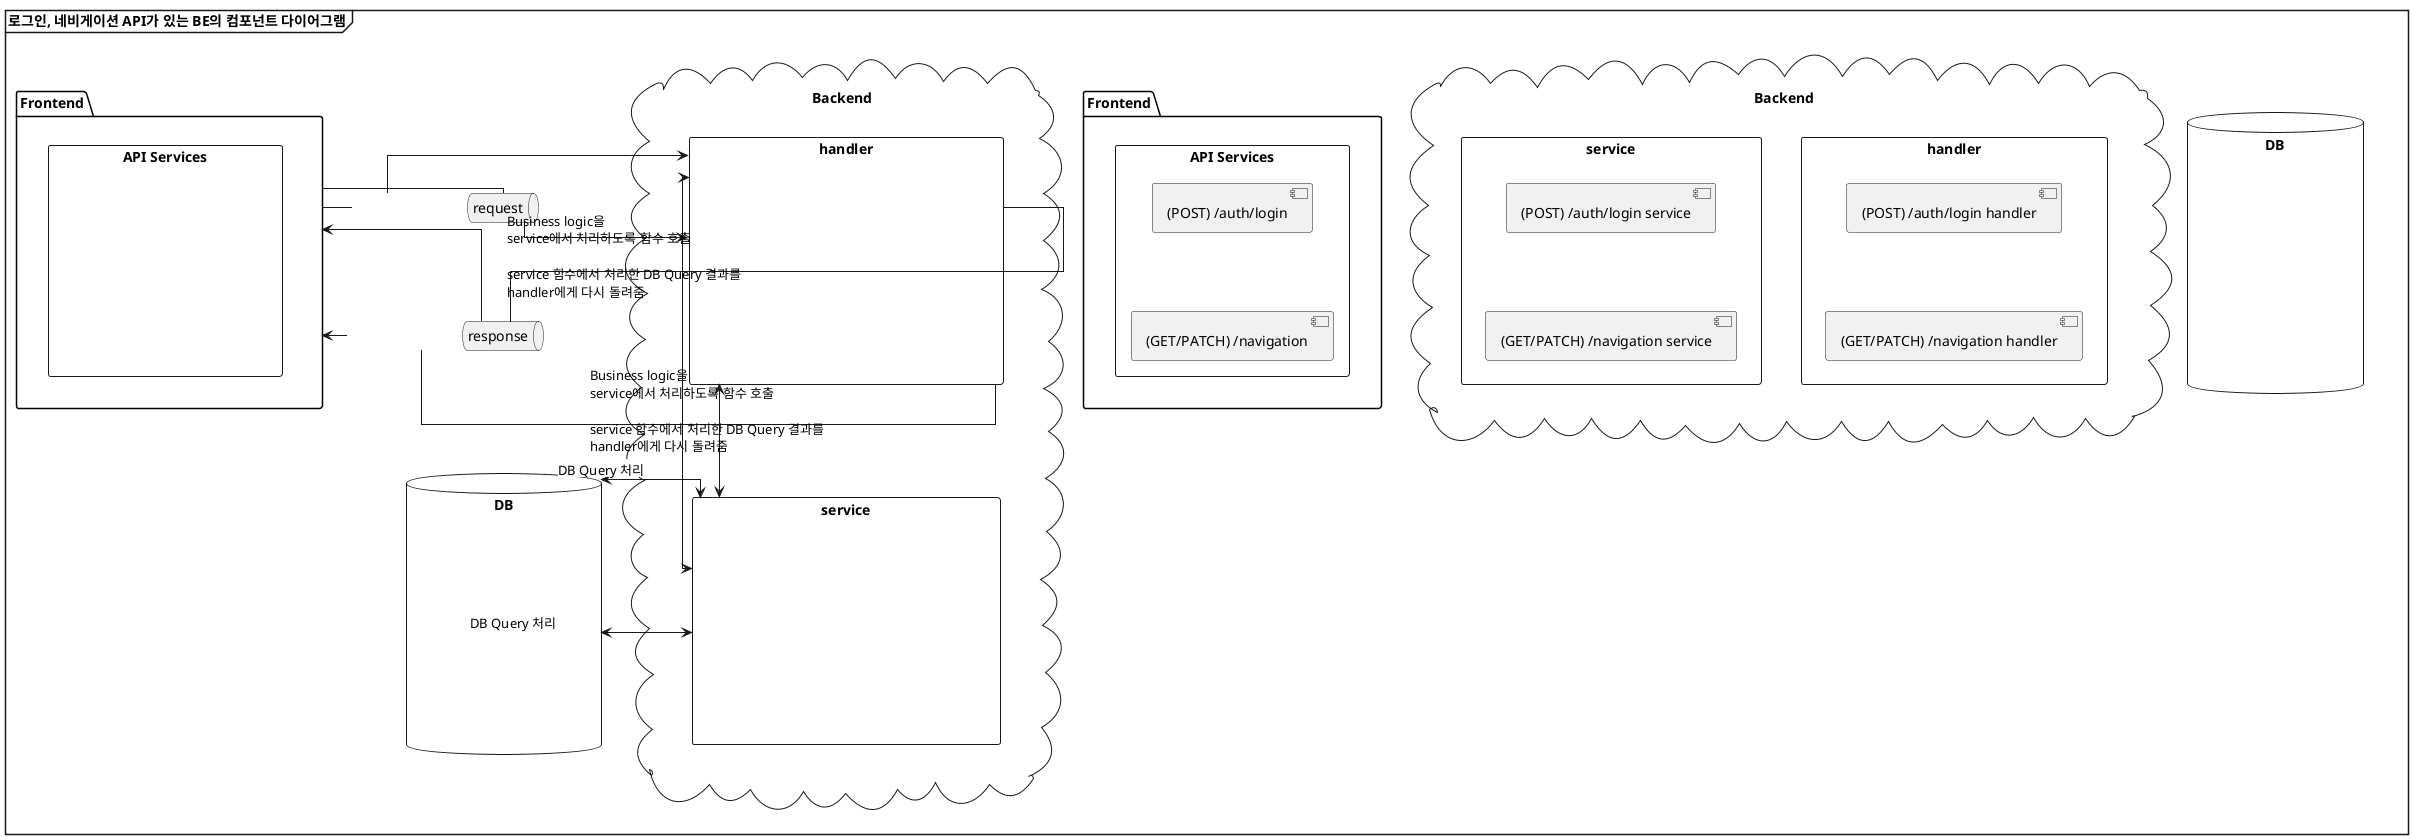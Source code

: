 @startuml 1_overview
mainframe **로그인, 네비게이션 API가 있는 BE의 컴포넌트 다이어그램**

skinparam linetype ortho
skinparam <<transparent>> {
  ComponentStyle rectangle
  ComponentFontColor white
  ComponentBackgroundColor transparent
  ComponentBorderColor transparent
}
skinparam DefaultTextAlignment left

package Frontend {
  rectangle "API Services" AS api_services {
    component "(POST) /auth/login" AS login
    component "(GET/PATCH) /navigation" AS navigation

    login -down[hidden]- navigation
  }
}

queue "request"
queue "response"

cloud Backend {
  rectangle handler {
    component "(POST) /auth/login handler" as login_handler
    component "(GET/PATCH) /navigation handler" as nav_handler

    login_handler -down[hidden]- nav_handler
  }
  rectangle service {
    component "(POST) /auth/login service" as login_service
    component "(GET/PATCH) /navigation service" as nav_service

    login_service -down[hidden]- nav_service
  }
}

database DB {
  component trasparent1 <<transparent>>
  component transparent2 <<transparent>>

  trasparent1 -down[hidden]- transparent2
}

request -down[hidden]- response

Frontend - request
handler <- request

Frontend <- response
handler -right- response

Frontend -right[hidden]- Backend
Backend -right[hidden]- DB
service <-right-> DB : <back:white>DB Query 처리

handler <----> service : \
Business logic을\n\
service에서 처리하도록 함수 호출\n\
\n\
service 함수에서 처리한 DB Query 결과를\n\
handler에게 다시 돌려줌

@enduml